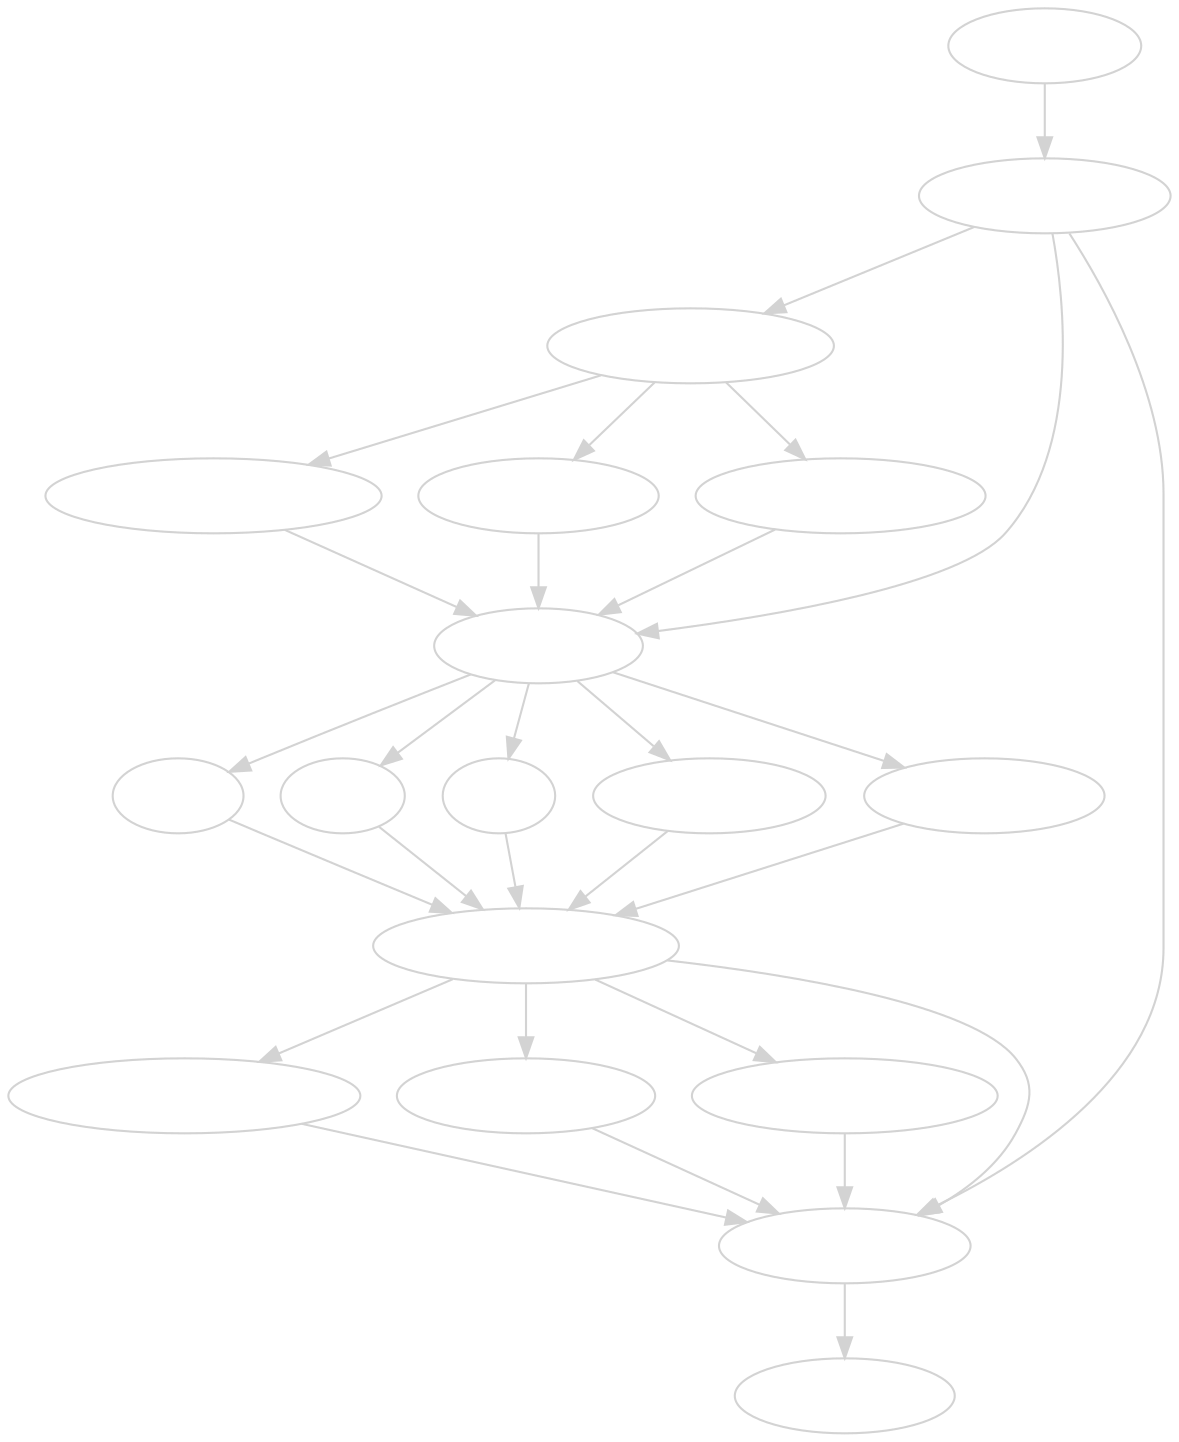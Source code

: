 digraph  regexp {
        
        bgcolor=transparent                                                             
        node[color=lightgray, fontcolor=white]
        edge[color=lightgray]

        req [label="request", URL="", tooltip="incomming request"];
        res [label="response", URL="", tooltip="outgoing response"];  
        j2m [label="json->map", URL="", tooltip="decode json to clojure map"];

        pre [label="pre dispatch", URL="", tooltip="pre-scripts or pre-processing"];
        pre_js [label=":PreProcessing", URL="", tooltip="pre-processing of js code"];
        pre_clj [label=":PreScript", URL="", tooltip="clojure functions"]; 
        pre_py  [label=":PreScriptPy", URL="", tooltip="pre-scripts with python3"]; 

        disp [label="dispatch", URL="", tooltip="dispatch"];
        stub [label="stub", URL="", tooltip="pre defind responses"];
        tcp [label="TCP", URL="", tooltip="requests to tcp devices"];
        vxi [label="VXI", URL="", tooltip="requests to vxi devices"];
        modbus [label="MODBUS", URL="", tooltip="requests to modbus devices"];
        exec [label="EXECUTE", URL="", tooltip="execution of commands"];
        
        
        post [label="post dispatch", URL="", tooltip="post-scripts or post-processing"];
        post_js [label=":PostProcessing", URL="", tooltip="post-processing of js code"];
        post_clj [label=":PostScript", URL="", tooltip="clojure functions"]; 
        post_py  [label=":PostScriptPy", URL="", tooltip="post-scripts with python3"]; 

        m2j [label="map->json", URL="", tooltip="clojure map to decode json"];
        
        req -> j2m
        j2m -> disp
        
        j2m -> pre
        pre -> pre_js
        pre -> pre_py
        pre -> pre_clj
        
        pre_js ->disp
        pre_py ->disp
        pre_clj->disp

        disp -> stub

        disp -> tcp
        disp -> vxi
        disp -> exec
        disp -> modbus

        tcp   -> post
        vxi   -> post
        exec  -> post
        modbus-> post        
        stub -> post

        post -> m2j
        post -> post_js
        post -> post_py
        post -> post_clj

        post_js -> m2j
        post_py -> m2j
        post_clj-> m2j
        
        j2m -> m2j

        
        m2j -> res
}
